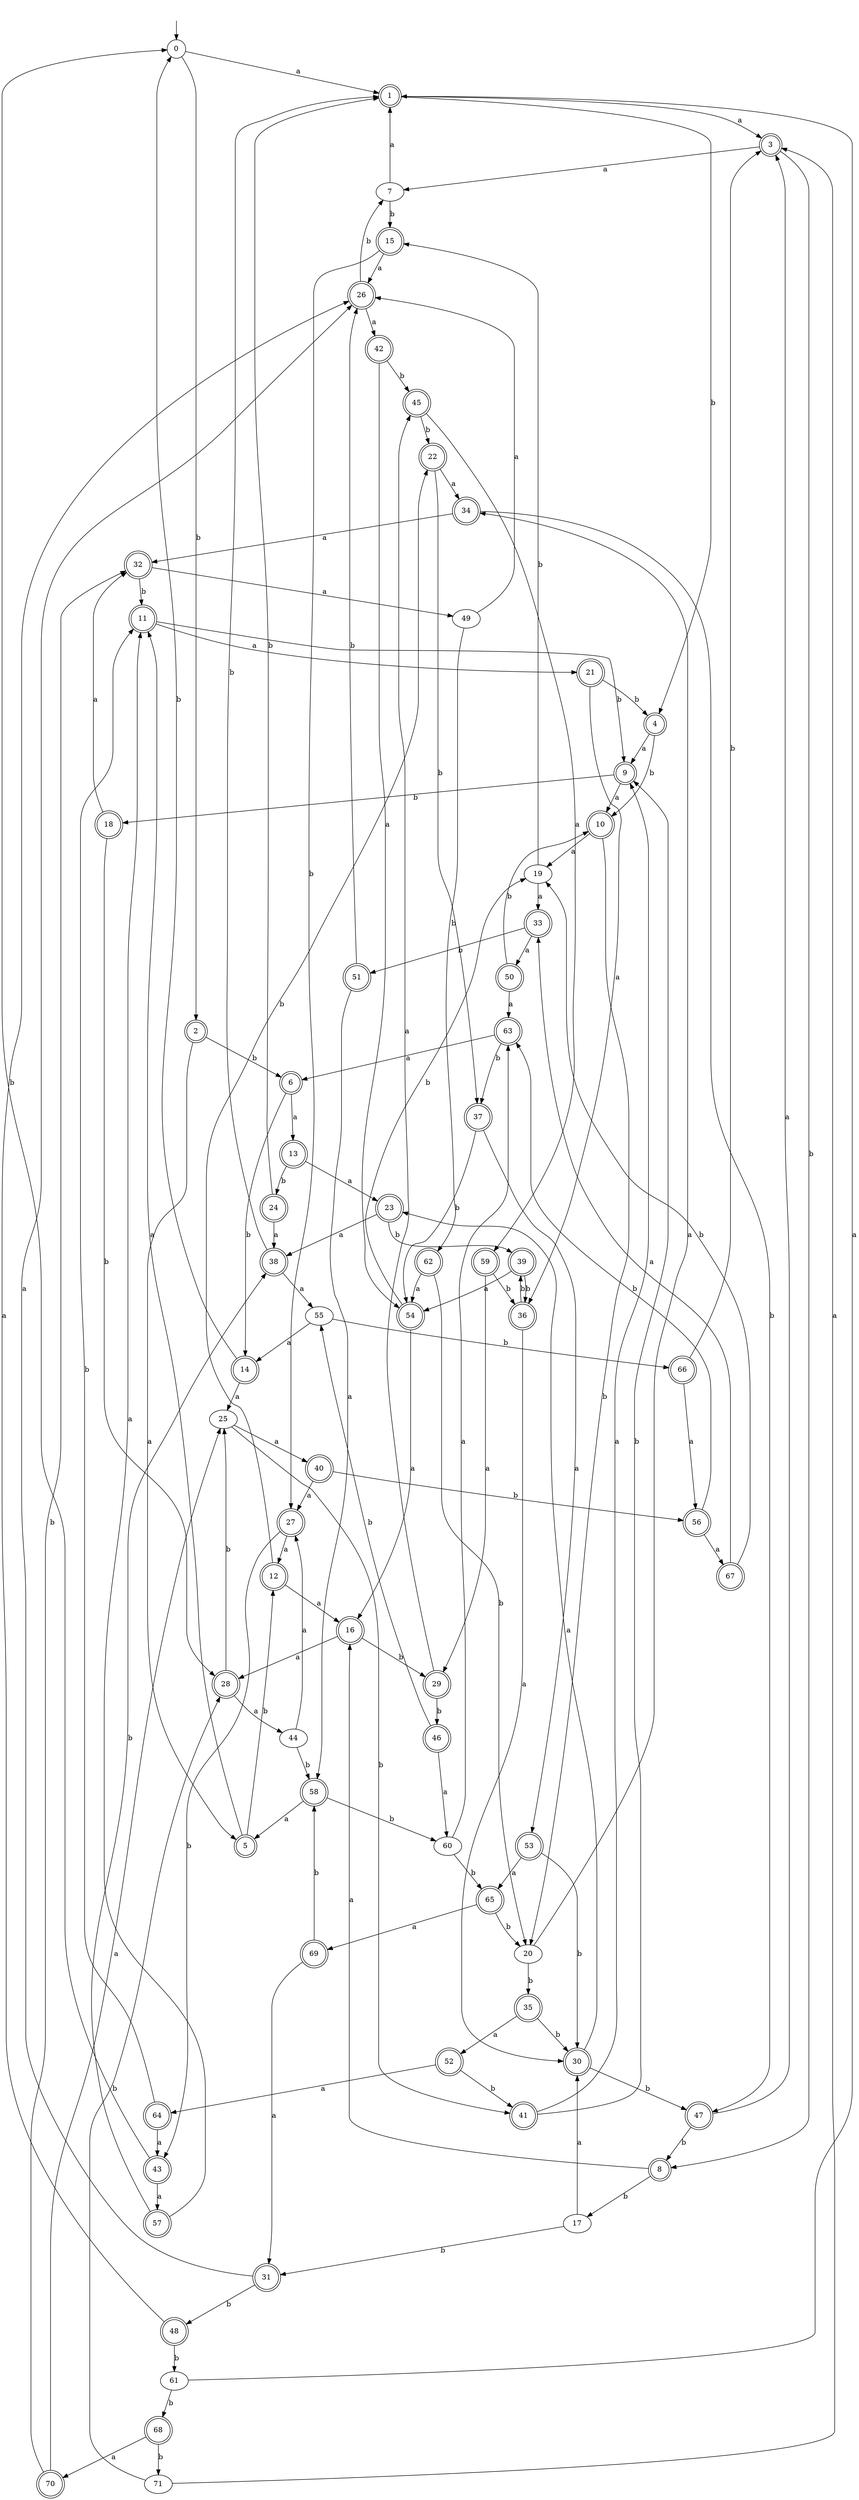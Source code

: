 digraph RandomDFA {
  __start0 [label="", shape=none];
  __start0 -> 0 [label=""];
  0 [shape=circle]
  0 -> 1 [label="a"]
  0 -> 2 [label="b"]
  1 [shape=doublecircle]
  1 -> 3 [label="a"]
  1 -> 4 [label="b"]
  2 [shape=doublecircle]
  2 -> 5 [label="a"]
  2 -> 6 [label="b"]
  3 [shape=doublecircle]
  3 -> 7 [label="a"]
  3 -> 8 [label="b"]
  4 [shape=doublecircle]
  4 -> 9 [label="a"]
  4 -> 10 [label="b"]
  5 [shape=doublecircle]
  5 -> 11 [label="a"]
  5 -> 12 [label="b"]
  6 [shape=doublecircle]
  6 -> 13 [label="a"]
  6 -> 14 [label="b"]
  7
  7 -> 1 [label="a"]
  7 -> 15 [label="b"]
  8 [shape=doublecircle]
  8 -> 16 [label="a"]
  8 -> 17 [label="b"]
  9 [shape=doublecircle]
  9 -> 10 [label="a"]
  9 -> 18 [label="b"]
  10 [shape=doublecircle]
  10 -> 19 [label="a"]
  10 -> 20 [label="b"]
  11 [shape=doublecircle]
  11 -> 21 [label="a"]
  11 -> 9 [label="b"]
  12 [shape=doublecircle]
  12 -> 16 [label="a"]
  12 -> 22 [label="b"]
  13 [shape=doublecircle]
  13 -> 23 [label="a"]
  13 -> 24 [label="b"]
  14 [shape=doublecircle]
  14 -> 25 [label="a"]
  14 -> 0 [label="b"]
  15 [shape=doublecircle]
  15 -> 26 [label="a"]
  15 -> 27 [label="b"]
  16 [shape=doublecircle]
  16 -> 28 [label="a"]
  16 -> 29 [label="b"]
  17
  17 -> 30 [label="a"]
  17 -> 31 [label="b"]
  18 [shape=doublecircle]
  18 -> 32 [label="a"]
  18 -> 28 [label="b"]
  19
  19 -> 33 [label="a"]
  19 -> 15 [label="b"]
  20
  20 -> 34 [label="a"]
  20 -> 35 [label="b"]
  21 [shape=doublecircle]
  21 -> 36 [label="a"]
  21 -> 4 [label="b"]
  22 [shape=doublecircle]
  22 -> 34 [label="a"]
  22 -> 37 [label="b"]
  23 [shape=doublecircle]
  23 -> 38 [label="a"]
  23 -> 39 [label="b"]
  24 [shape=doublecircle]
  24 -> 38 [label="a"]
  24 -> 1 [label="b"]
  25
  25 -> 40 [label="a"]
  25 -> 41 [label="b"]
  26 [shape=doublecircle]
  26 -> 42 [label="a"]
  26 -> 7 [label="b"]
  27 [shape=doublecircle]
  27 -> 12 [label="a"]
  27 -> 43 [label="b"]
  28 [shape=doublecircle]
  28 -> 44 [label="a"]
  28 -> 25 [label="b"]
  29 [shape=doublecircle]
  29 -> 45 [label="a"]
  29 -> 46 [label="b"]
  30 [shape=doublecircle]
  30 -> 23 [label="a"]
  30 -> 47 [label="b"]
  31 [shape=doublecircle]
  31 -> 26 [label="a"]
  31 -> 48 [label="b"]
  32 [shape=doublecircle]
  32 -> 49 [label="a"]
  32 -> 11 [label="b"]
  33 [shape=doublecircle]
  33 -> 50 [label="a"]
  33 -> 51 [label="b"]
  34 [shape=doublecircle]
  34 -> 32 [label="a"]
  34 -> 47 [label="b"]
  35 [shape=doublecircle]
  35 -> 52 [label="a"]
  35 -> 30 [label="b"]
  36 [shape=doublecircle]
  36 -> 30 [label="a"]
  36 -> 39 [label="b"]
  37 [shape=doublecircle]
  37 -> 53 [label="a"]
  37 -> 54 [label="b"]
  38 [shape=doublecircle]
  38 -> 55 [label="a"]
  38 -> 1 [label="b"]
  39 [shape=doublecircle]
  39 -> 54 [label="a"]
  39 -> 36 [label="b"]
  40 [shape=doublecircle]
  40 -> 27 [label="a"]
  40 -> 56 [label="b"]
  41 [shape=doublecircle]
  41 -> 9 [label="a"]
  41 -> 9 [label="b"]
  42 [shape=doublecircle]
  42 -> 54 [label="a"]
  42 -> 45 [label="b"]
  43 [shape=doublecircle]
  43 -> 57 [label="a"]
  43 -> 0 [label="b"]
  44
  44 -> 27 [label="a"]
  44 -> 58 [label="b"]
  45 [shape=doublecircle]
  45 -> 59 [label="a"]
  45 -> 22 [label="b"]
  46 [shape=doublecircle]
  46 -> 60 [label="a"]
  46 -> 55 [label="b"]
  47 [shape=doublecircle]
  47 -> 3 [label="a"]
  47 -> 8 [label="b"]
  48 [shape=doublecircle]
  48 -> 26 [label="a"]
  48 -> 61 [label="b"]
  49
  49 -> 26 [label="a"]
  49 -> 62 [label="b"]
  50 [shape=doublecircle]
  50 -> 63 [label="a"]
  50 -> 10 [label="b"]
  51 [shape=doublecircle]
  51 -> 58 [label="a"]
  51 -> 26 [label="b"]
  52 [shape=doublecircle]
  52 -> 64 [label="a"]
  52 -> 41 [label="b"]
  53 [shape=doublecircle]
  53 -> 65 [label="a"]
  53 -> 30 [label="b"]
  54 [shape=doublecircle]
  54 -> 16 [label="a"]
  54 -> 19 [label="b"]
  55
  55 -> 14 [label="a"]
  55 -> 66 [label="b"]
  56 [shape=doublecircle]
  56 -> 67 [label="a"]
  56 -> 63 [label="b"]
  57 [shape=doublecircle]
  57 -> 11 [label="a"]
  57 -> 38 [label="b"]
  58 [shape=doublecircle]
  58 -> 5 [label="a"]
  58 -> 60 [label="b"]
  59 [shape=doublecircle]
  59 -> 29 [label="a"]
  59 -> 36 [label="b"]
  60
  60 -> 63 [label="a"]
  60 -> 65 [label="b"]
  61
  61 -> 1 [label="a"]
  61 -> 68 [label="b"]
  62 [shape=doublecircle]
  62 -> 54 [label="a"]
  62 -> 20 [label="b"]
  63 [shape=doublecircle]
  63 -> 6 [label="a"]
  63 -> 37 [label="b"]
  64 [shape=doublecircle]
  64 -> 43 [label="a"]
  64 -> 11 [label="b"]
  65 [shape=doublecircle]
  65 -> 69 [label="a"]
  65 -> 20 [label="b"]
  66 [shape=doublecircle]
  66 -> 56 [label="a"]
  66 -> 3 [label="b"]
  67 [shape=doublecircle]
  67 -> 33 [label="a"]
  67 -> 19 [label="b"]
  68 [shape=doublecircle]
  68 -> 70 [label="a"]
  68 -> 71 [label="b"]
  69 [shape=doublecircle]
  69 -> 31 [label="a"]
  69 -> 58 [label="b"]
  70 [shape=doublecircle]
  70 -> 25 [label="a"]
  70 -> 32 [label="b"]
  71
  71 -> 3 [label="a"]
  71 -> 28 [label="b"]
}
